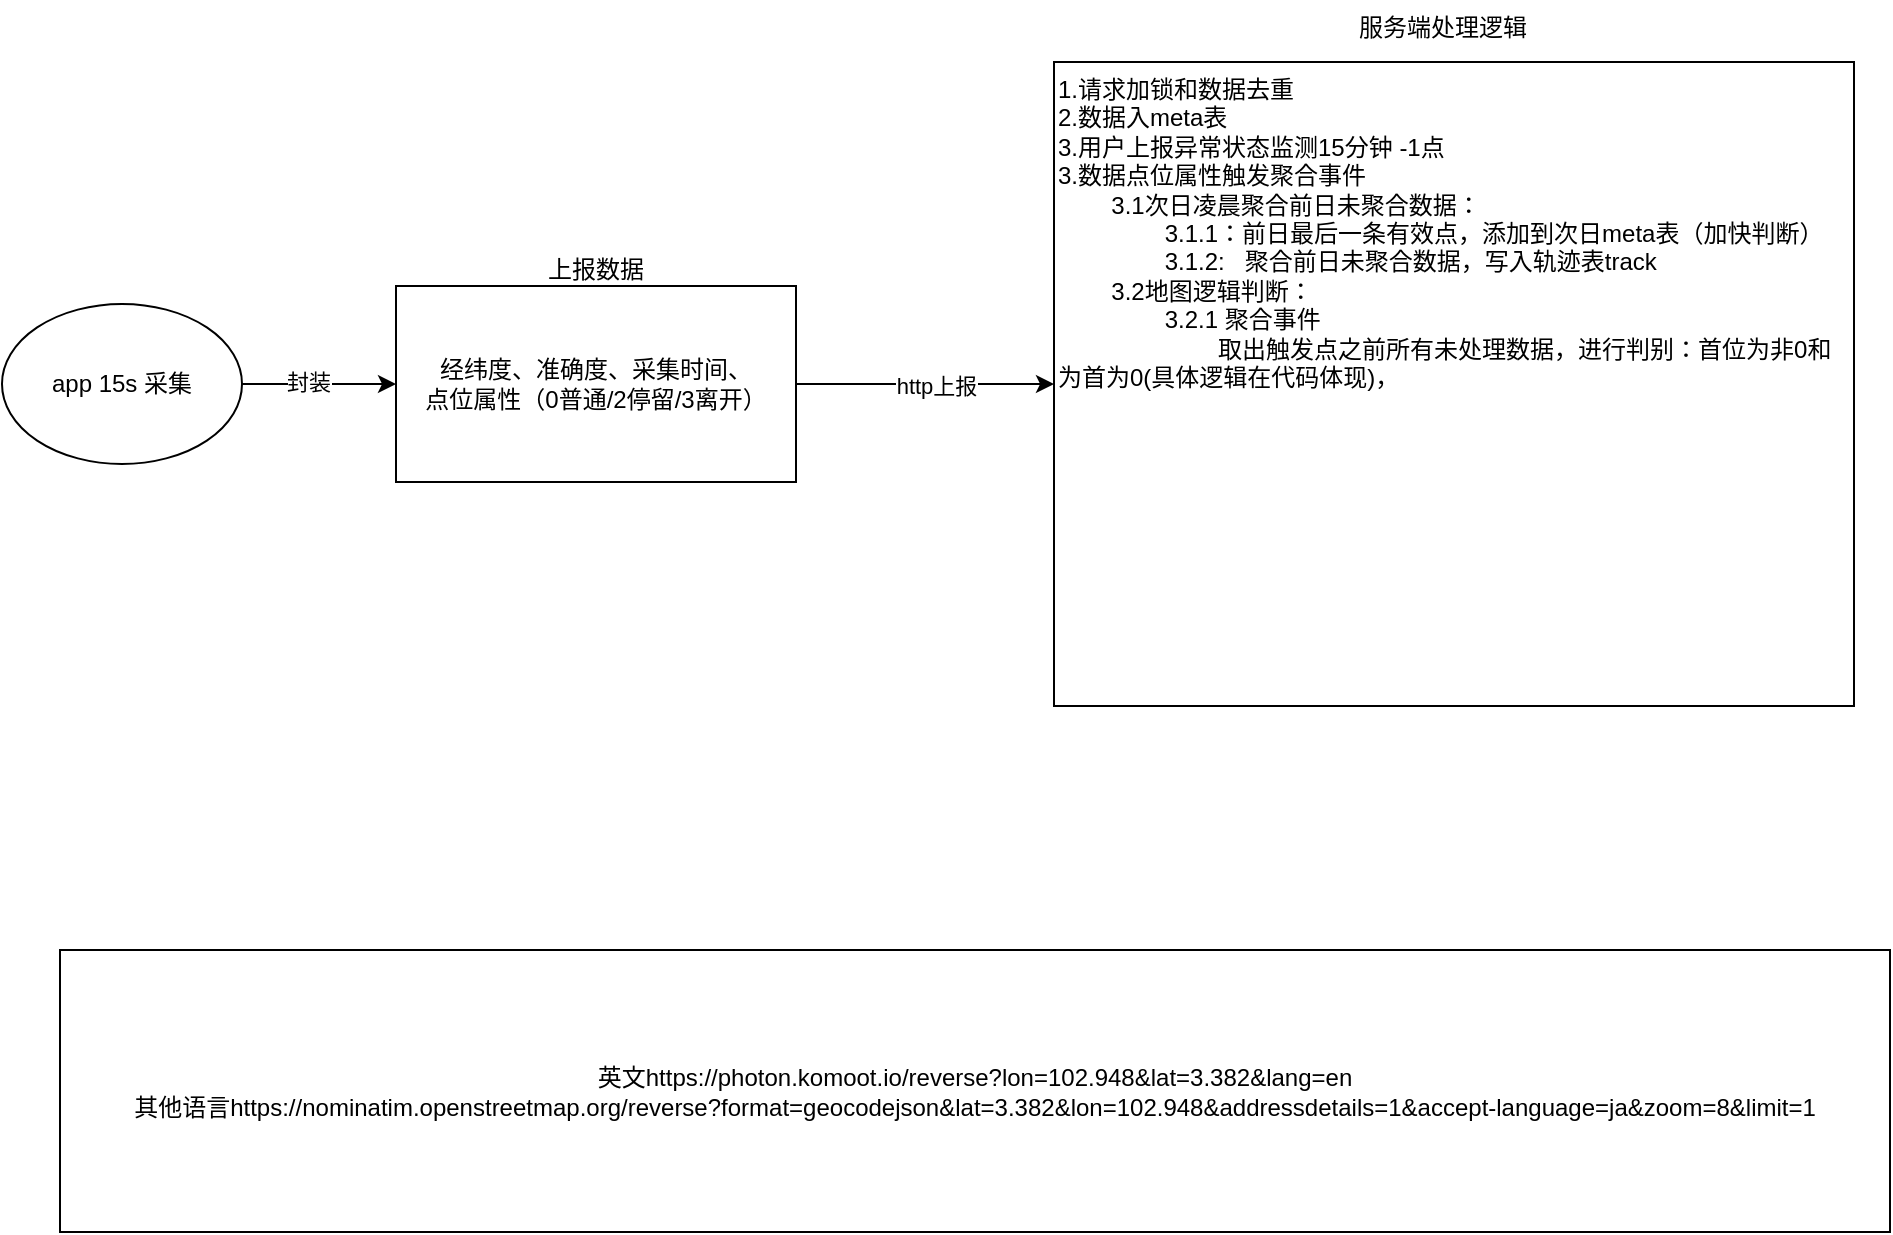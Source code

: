 <mxfile border="50" scale="3" compressed="false" locked="false" version="24.8.6">
  <diagram name="Blank" id="YmL12bMKpDGza6XwsDPr">
    <mxGraphModel dx="1442" dy="794" grid="0" gridSize="10" guides="1" tooltips="1" connect="1" arrows="1" fold="1" page="0" pageScale="1" pageWidth="827" pageHeight="1169" background="none" math="1" shadow="0">
      <root>
        <mxCell id="X5NqExCQtvZxIxQ7pmgY-0" />
        <mxCell id="1" parent="X5NqExCQtvZxIxQ7pmgY-0" />
        <mxCell id="QHFxbuEY8rrNGAmHYfGi-3" value="" style="edgeStyle=orthogonalEdgeStyle;rounded=0;orthogonalLoop=1;jettySize=auto;html=1;entryX=0;entryY=0.5;entryDx=0;entryDy=0;" edge="1" parent="1" source="QHFxbuEY8rrNGAmHYfGi-1" target="QHFxbuEY8rrNGAmHYfGi-5">
          <mxGeometry relative="1" as="geometry">
            <mxPoint x="226" y="257" as="targetPoint" />
          </mxGeometry>
        </mxCell>
        <mxCell id="QHFxbuEY8rrNGAmHYfGi-7" value="封装" style="edgeLabel;html=1;align=center;verticalAlign=middle;resizable=0;points=[];" vertex="1" connectable="0" parent="QHFxbuEY8rrNGAmHYfGi-3">
          <mxGeometry x="-0.151" y="1" relative="1" as="geometry">
            <mxPoint as="offset" />
          </mxGeometry>
        </mxCell>
        <mxCell id="QHFxbuEY8rrNGAmHYfGi-1" value="app 15s 采集" style="ellipse;whiteSpace=wrap;html=1;" vertex="1" parent="1">
          <mxGeometry x="-7" y="220" width="120" height="80" as="geometry" />
        </mxCell>
        <mxCell id="QHFxbuEY8rrNGAmHYfGi-10" style="edgeStyle=orthogonalEdgeStyle;rounded=0;orthogonalLoop=1;jettySize=auto;html=1;exitX=1;exitY=0.5;exitDx=0;exitDy=0;entryX=0;entryY=0.5;entryDx=0;entryDy=0;" edge="1" parent="1" source="QHFxbuEY8rrNGAmHYfGi-5" target="QHFxbuEY8rrNGAmHYfGi-8">
          <mxGeometry relative="1" as="geometry">
            <Array as="points">
              <mxPoint x="509" y="260" />
            </Array>
          </mxGeometry>
        </mxCell>
        <mxCell id="QHFxbuEY8rrNGAmHYfGi-11" value="http上报" style="edgeLabel;html=1;align=center;verticalAlign=middle;resizable=0;points=[];" vertex="1" connectable="0" parent="QHFxbuEY8rrNGAmHYfGi-10">
          <mxGeometry x="0.074" y="-1" relative="1" as="geometry">
            <mxPoint as="offset" />
          </mxGeometry>
        </mxCell>
        <mxCell id="QHFxbuEY8rrNGAmHYfGi-5" value="经纬度、准确度、采集时间、&lt;div&gt;点位属性（0普通/2停留/3离开）&lt;/div&gt;" style="rounded=0;whiteSpace=wrap;html=1;" vertex="1" parent="1">
          <mxGeometry x="190" y="211" width="200" height="98" as="geometry" />
        </mxCell>
        <mxCell id="QHFxbuEY8rrNGAmHYfGi-6" value="上报数据" style="text;html=1;align=center;verticalAlign=middle;whiteSpace=wrap;rounded=0;" vertex="1" parent="1">
          <mxGeometry x="260" y="188" width="60" height="30" as="geometry" />
        </mxCell>
        <mxCell id="QHFxbuEY8rrNGAmHYfGi-8" value="1.请求加锁和数据去重&lt;div&gt;2.数据入meta表&lt;/div&gt;&lt;div&gt;3.用户上报异常状态监测15分钟 -1点&lt;/div&gt;&lt;div&gt;3.数据点位属性触发聚合事件&lt;/div&gt;&lt;div&gt;&lt;span style=&quot;white-space: pre;&quot;&gt;&#x9;&lt;/span&gt;3.1次日凌晨聚合前日未聚合数据：&lt;br&gt;&lt;/div&gt;&lt;div&gt;&lt;span style=&quot;white-space: pre;&quot;&gt;&#x9;&lt;/span&gt;&lt;span style=&quot;white-space: pre;&quot;&gt;&#x9;&lt;/span&gt;3.1.1：前日最后一条有效点，添加到次日meta表（加快判断）&lt;br&gt;&lt;/div&gt;&lt;div&gt;&lt;span style=&quot;white-space: pre;&quot;&gt;&#x9;&lt;span style=&quot;white-space: pre;&quot;&gt;&#x9;&lt;/span&gt;3.&lt;/span&gt;1.2:&amp;nbsp; &amp;nbsp;聚合前日未聚合数据，写入轨迹表track&lt;br&gt;&lt;/div&gt;&lt;div&gt;&lt;span style=&quot;white-space: pre;&quot;&gt;&#x9;&lt;/span&gt;3.2地图逻辑判断：&lt;br&gt;&lt;/div&gt;&lt;div&gt;&lt;span style=&quot;white-space: pre;&quot;&gt;&#x9;&lt;/span&gt;&lt;span style=&quot;white-space: pre;&quot;&gt;&#x9;&lt;/span&gt;3.2.1 聚合事件&lt;/div&gt;&lt;div&gt;&lt;span style=&quot;white-space: pre;&quot;&gt;&#x9;&lt;/span&gt;&lt;span style=&quot;white-space: pre;&quot;&gt;&#x9;&lt;span style=&quot;white-space: pre;&quot;&gt;&#x9;&lt;/span&gt;&lt;/span&gt;取出触发点之前所有未处理数据，进行判别：首位为非0和为首为0(具体逻辑在代码体现)，&lt;/div&gt;&lt;div&gt;&lt;br&gt;&lt;/div&gt;" style="rounded=0;whiteSpace=wrap;html=1;align=left;horizontal=1;verticalAlign=top;" vertex="1" parent="1">
          <mxGeometry x="519" y="99" width="400" height="322" as="geometry" />
        </mxCell>
        <mxCell id="QHFxbuEY8rrNGAmHYfGi-12" value="服务端处理逻辑" style="text;html=1;align=center;verticalAlign=middle;whiteSpace=wrap;rounded=0;" vertex="1" parent="1">
          <mxGeometry x="664" y="68" width="99" height="27" as="geometry" />
        </mxCell>
        <mxCell id="QHFxbuEY8rrNGAmHYfGi-14" value="英文https://photon.komoot.io/reverse?lon=102.948&amp;amp;lat=3.382&amp;amp;lang=en&lt;div&gt;其他语言https://nominatim.openstreetmap.org/reverse?format=geocodejson&amp;amp;lat=3.382&amp;amp;lon=102.948&amp;amp;addressdetails=1&amp;amp;accept-language=ja&amp;amp;zoom=8&amp;amp;limit=1&lt;/div&gt;" style="rounded=0;whiteSpace=wrap;html=1;" vertex="1" parent="1">
          <mxGeometry x="22" y="543" width="915" height="141" as="geometry" />
        </mxCell>
      </root>
    </mxGraphModel>
  </diagram>
</mxfile>
